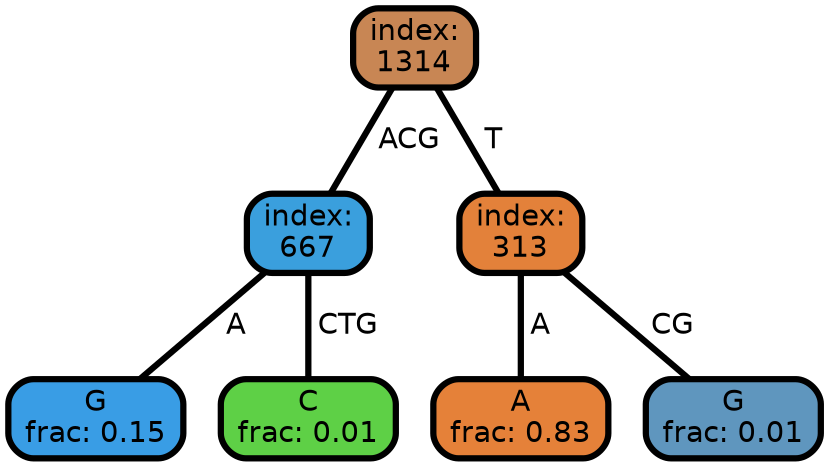 graph Tree {
node [shape=box, style="filled, rounded", color="black",penwidth="3", fontname=helvetica] ;
graph [splines=straight, bgcolor=transparent, dpi=600] ;
edge [fontname=helvetica,color=black] ;
1 [label="index:
1314", fillcolor="#c88654",fontcolor="black"] ;
2 [label="index:
667", fillcolor="#3a9fdd",fontcolor="black"] ;
3 [label="G
frac: 0.15
", fillcolor="#399de5",fontcolor="black"] ;
4 [label="C
frac: 0.01
", fillcolor="#5ed046",fontcolor="black"] ;
5 [label="index:
313", fillcolor="#e3813a",fontcolor="black"] ;
6 [label="A
frac: 0.83
", fillcolor="#e58139",fontcolor="black"] ;
7 [label="G
frac: 0.01
", fillcolor="#5f96be",fontcolor="black"] ;
1 -- 2 [label=" ACG ",fontcolor=black,penwidth=3] ;
1 -- 5 [label=" T ",fontcolor=black,penwidth=3] ;
2 -- 3 [label=" A ",fontcolor=black,penwidth=3] ;
2 -- 4 [label=" CTG ",fontcolor=black,penwidth=3] ;
5 -- 6 [label=" A ",fontcolor=black,penwidth=3] ;
5 -- 7 [label=" CG ",fontcolor=black,penwidth=3] ;
}